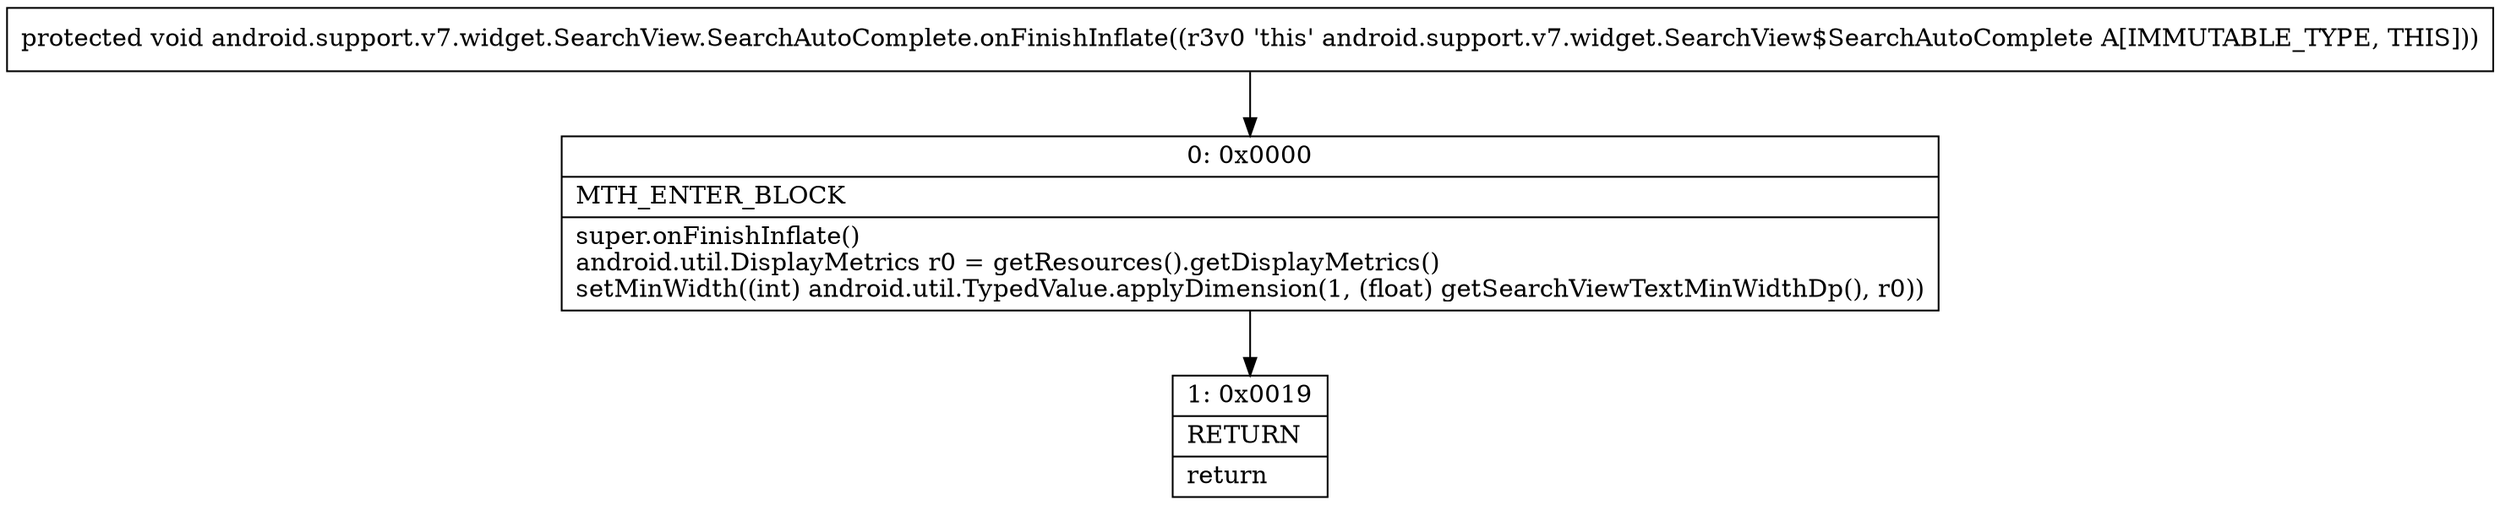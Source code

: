 digraph "CFG forandroid.support.v7.widget.SearchView.SearchAutoComplete.onFinishInflate()V" {
Node_0 [shape=record,label="{0\:\ 0x0000|MTH_ENTER_BLOCK\l|super.onFinishInflate()\landroid.util.DisplayMetrics r0 = getResources().getDisplayMetrics()\lsetMinWidth((int) android.util.TypedValue.applyDimension(1, (float) getSearchViewTextMinWidthDp(), r0))\l}"];
Node_1 [shape=record,label="{1\:\ 0x0019|RETURN\l|return\l}"];
MethodNode[shape=record,label="{protected void android.support.v7.widget.SearchView.SearchAutoComplete.onFinishInflate((r3v0 'this' android.support.v7.widget.SearchView$SearchAutoComplete A[IMMUTABLE_TYPE, THIS])) }"];
MethodNode -> Node_0;
Node_0 -> Node_1;
}

